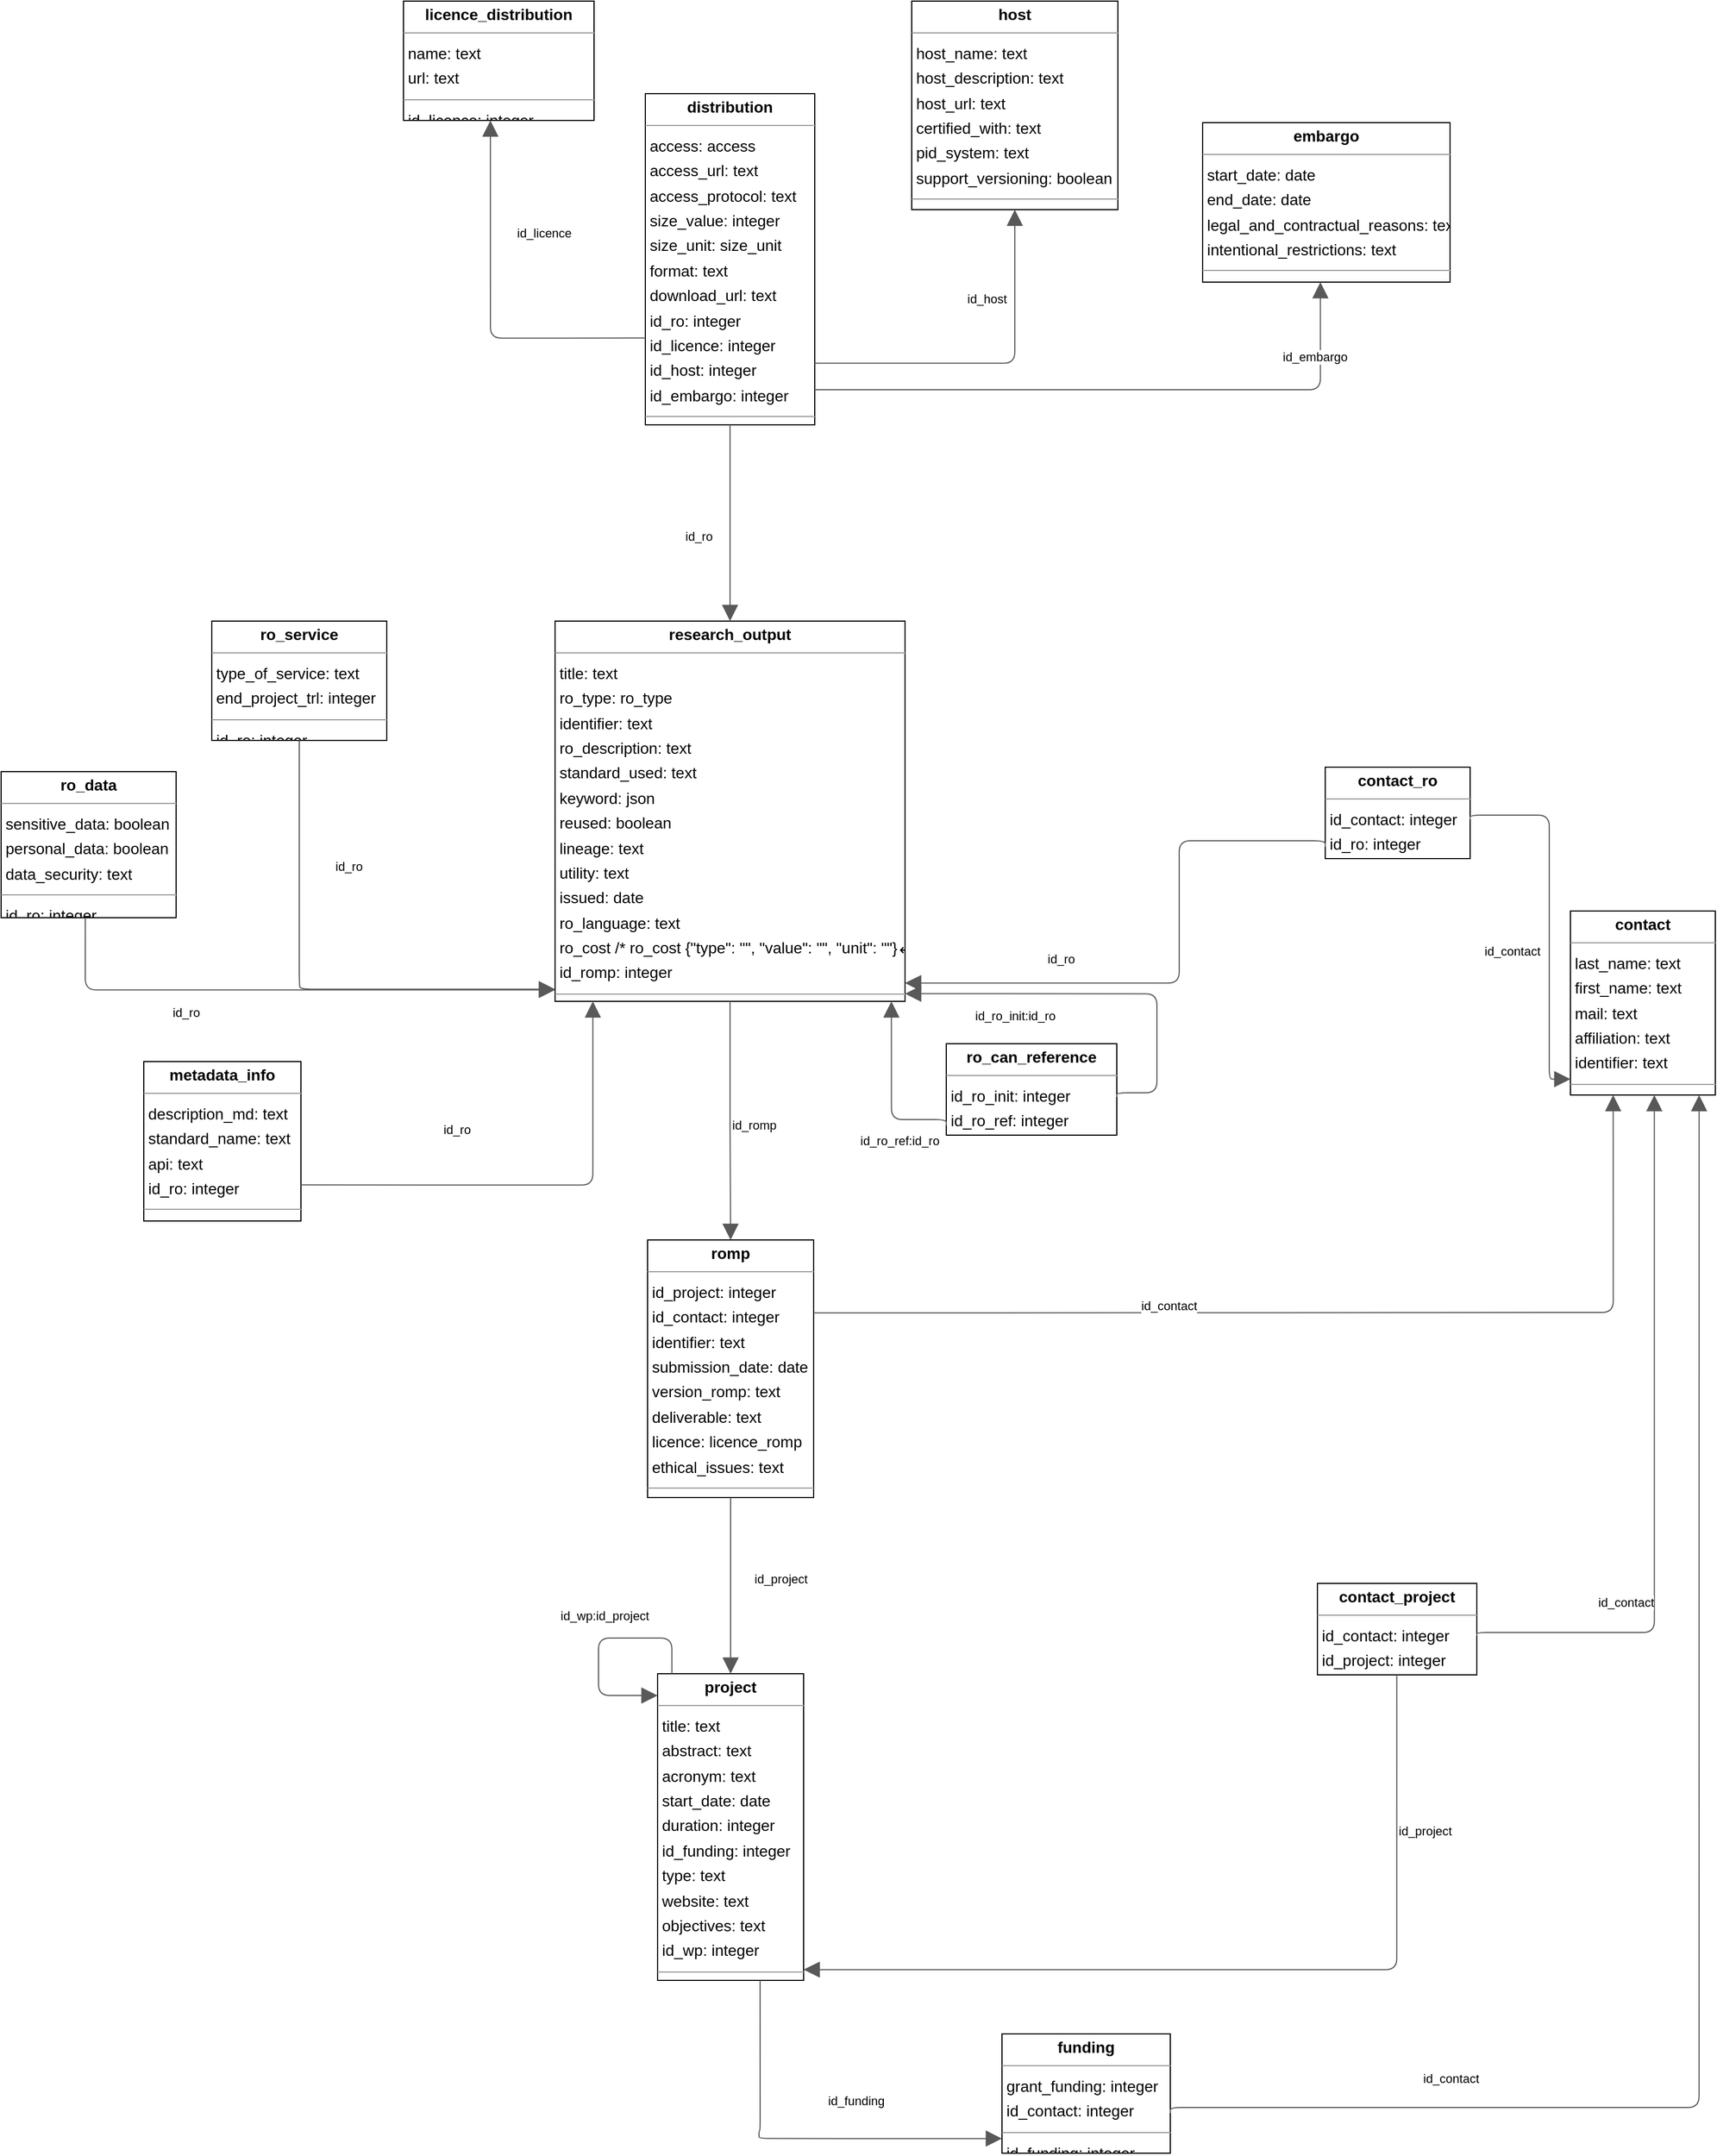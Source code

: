 <mxGraphModel dx="0" dy="0" grid="1" gridSize="10" guides="1" tooltips="1" connect="1" arrows="1" fold="1" page="0" pageScale="1" background="none" math="0" shadow="0">
  <root>
    <mxCell id="0" />
    <mxCell id="1" parent="0" />
    <mxCell id="node9" parent="1" vertex="1" value="&lt;p style=&quot;margin:0px;margin-top:4px;text-align:center;&quot;&gt;&lt;b&gt;contact&lt;/b&gt;&lt;/p&gt;&lt;hr size=&quot;1&quot;/&gt;&lt;p style=&quot;margin:0 0 0 4px;line-height:1.6;&quot;&gt; last_name: text&lt;br/&gt; first_name: text&lt;br/&gt; mail: text&lt;br/&gt; affiliation: text&lt;br/&gt; identifier: text&lt;/p&gt;&lt;hr size=&quot;1&quot;/&gt;&lt;p style=&quot;margin:0 0 0 4px;line-height:1.6;&quot;&gt; id_contact: integer&lt;/p&gt;" style="verticalAlign=top;align=left;overflow=fill;fontSize=14;fontFamily=Helvetica;html=1;rounded=0;shadow=0;comic=0;labelBackgroundColor=none;strokeWidth=1;">
      <mxGeometry x="1113" y="875" width="130" height="165" as="geometry" />
    </mxCell>
    <mxCell id="node7" parent="1" vertex="1" value="&lt;p style=&quot;margin:0px;margin-top:4px;text-align:center;&quot;&gt;&lt;b&gt;contact_project&lt;/b&gt;&lt;/p&gt;&lt;hr size=&quot;1&quot;/&gt;&lt;p style=&quot;margin:0 0 0 4px;line-height:1.6;&quot;&gt; id_contact: integer&lt;br/&gt; id_project: integer&lt;/p&gt;" style="verticalAlign=top;align=left;overflow=fill;fontSize=14;fontFamily=Helvetica;html=1;rounded=0;shadow=0;comic=0;labelBackgroundColor=none;strokeWidth=1;">
      <mxGeometry x="886" y="1478" width="143" height="82" as="geometry" />
    </mxCell>
    <mxCell id="node3" parent="1" vertex="1" value="&lt;p style=&quot;margin:0px;margin-top:4px;text-align:center;&quot;&gt;&lt;b&gt;contact_ro&lt;/b&gt;&lt;/p&gt;&lt;hr size=&quot;1&quot;/&gt;&lt;p style=&quot;margin:0 0 0 4px;line-height:1.6;&quot;&gt; id_contact: integer&lt;br/&gt; id_ro: integer&lt;/p&gt;" style="verticalAlign=top;align=left;overflow=fill;fontSize=14;fontFamily=Helvetica;html=1;rounded=0;shadow=0;comic=0;labelBackgroundColor=none;strokeWidth=1;">
      <mxGeometry x="893" y="746" width="130" height="82" as="geometry" />
    </mxCell>
    <mxCell id="node11" parent="1" vertex="1" value="&lt;p style=&quot;margin:0px;margin-top:4px;text-align:center;&quot;&gt;&lt;b&gt;distribution&lt;/b&gt;&lt;/p&gt;&lt;hr size=&quot;1&quot;/&gt;&lt;p style=&quot;margin:0 0 0 4px;line-height:1.6;&quot;&gt; access: access&lt;br/&gt; access_url: text&lt;br/&gt; access_protocol: text&lt;br/&gt; size_value: integer&lt;br/&gt; size_unit: size_unit&lt;br/&gt; format: text&lt;br/&gt; download_url: text&lt;br/&gt; id_ro: integer&lt;br/&gt; id_licence: integer&lt;br/&gt; id_host: integer&lt;br/&gt; id_embargo: integer&lt;/p&gt;&lt;hr size=&quot;1&quot;/&gt;&lt;p style=&quot;margin:0 0 0 4px;line-height:1.6;&quot;&gt; id_distribution: integer&lt;/p&gt;" style="verticalAlign=top;align=left;overflow=fill;fontSize=14;fontFamily=Helvetica;html=1;rounded=0;shadow=0;comic=0;labelBackgroundColor=none;strokeWidth=1;">
      <mxGeometry x="283" y="142" width="152" height="297" as="geometry" />
    </mxCell>
    <mxCell id="node6" parent="1" vertex="1" value="&lt;p style=&quot;margin:0px;margin-top:4px;text-align:center;&quot;&gt;&lt;b&gt;embargo&lt;/b&gt;&lt;/p&gt;&lt;hr size=&quot;1&quot;/&gt;&lt;p style=&quot;margin:0 0 0 4px;line-height:1.6;&quot;&gt; start_date: date&lt;br/&gt; end_date: date&lt;br/&gt; legal_and_contractual_reasons: text&lt;br/&gt; intentional_restrictions: text&lt;/p&gt;&lt;hr size=&quot;1&quot;/&gt;&lt;p style=&quot;margin:0 0 0 4px;line-height:1.6;&quot;&gt; id_embargo: integer&lt;/p&gt;" style="verticalAlign=top;align=left;overflow=fill;fontSize=14;fontFamily=Helvetica;html=1;rounded=0;shadow=0;comic=0;labelBackgroundColor=none;strokeWidth=1;">
      <mxGeometry x="783" y="168" width="222" height="143" as="geometry" />
    </mxCell>
    <mxCell id="node13" parent="1" vertex="1" value="&lt;p style=&quot;margin:0px;margin-top:4px;text-align:center;&quot;&gt;&lt;b&gt;funding&lt;/b&gt;&lt;/p&gt;&lt;hr size=&quot;1&quot;/&gt;&lt;p style=&quot;margin:0 0 0 4px;line-height:1.6;&quot;&gt; grant_funding: integer&lt;br/&gt; id_contact: integer&lt;/p&gt;&lt;hr size=&quot;1&quot;/&gt;&lt;p style=&quot;margin:0 0 0 4px;line-height:1.6;&quot;&gt; id_funding: integer&lt;/p&gt;" style="verticalAlign=top;align=left;overflow=fill;fontSize=14;fontFamily=Helvetica;html=1;rounded=0;shadow=0;comic=0;labelBackgroundColor=none;strokeWidth=1;">
      <mxGeometry x="603" y="1882" width="151" height="107" as="geometry" />
    </mxCell>
    <mxCell id="node0" parent="1" vertex="1" value="&lt;p style=&quot;margin:0px;margin-top:4px;text-align:center;&quot;&gt;&lt;b&gt;host&lt;/b&gt;&lt;/p&gt;&lt;hr size=&quot;1&quot;/&gt;&lt;p style=&quot;margin:0 0 0 4px;line-height:1.6;&quot;&gt; host_name: text&lt;br/&gt; host_description: text&lt;br/&gt; host_url: text&lt;br/&gt; certified_with: text&lt;br/&gt; pid_system: text&lt;br/&gt; support_versioning: boolean&lt;/p&gt;&lt;hr size=&quot;1&quot;/&gt;&lt;p style=&quot;margin:0 0 0 4px;line-height:1.6;&quot;&gt; id_host: integer&lt;/p&gt;" style="verticalAlign=top;align=left;overflow=fill;fontSize=14;fontFamily=Helvetica;html=1;rounded=0;shadow=0;comic=0;labelBackgroundColor=none;strokeWidth=1;">
      <mxGeometry x="522" y="59" width="185" height="187" as="geometry" />
    </mxCell>
    <mxCell id="node14" parent="1" vertex="1" value="&lt;p style=&quot;margin:0px;margin-top:4px;text-align:center;&quot;&gt;&lt;b&gt;licence_distribution&lt;/b&gt;&lt;/p&gt;&lt;hr size=&quot;1&quot;/&gt;&lt;p style=&quot;margin:0 0 0 4px;line-height:1.6;&quot;&gt; name: text&lt;br/&gt; url: text&lt;/p&gt;&lt;hr size=&quot;1&quot;/&gt;&lt;p style=&quot;margin:0 0 0 4px;line-height:1.6;&quot;&gt; id_licence: integer&lt;/p&gt;" style="verticalAlign=top;align=left;overflow=fill;fontSize=14;fontFamily=Helvetica;html=1;rounded=0;shadow=0;comic=0;labelBackgroundColor=none;strokeWidth=1;">
      <mxGeometry x="66" y="59" width="171" height="107" as="geometry" />
    </mxCell>
    <mxCell id="node12" parent="1" vertex="1" value="&lt;p style=&quot;margin:0px;margin-top:4px;text-align:center;&quot;&gt;&lt;b&gt;metadata_info&lt;/b&gt;&lt;/p&gt;&lt;hr size=&quot;1&quot;/&gt;&lt;p style=&quot;margin:0 0 0 4px;line-height:1.6;&quot;&gt; description_md: text&lt;br/&gt; standard_name: text&lt;br/&gt; api: text&lt;br/&gt; id_ro: integer&lt;/p&gt;&lt;hr size=&quot;1&quot;/&gt;&lt;p style=&quot;margin:0 0 0 4px;line-height:1.6;&quot;&gt; id_md_info: integer&lt;/p&gt;" style="verticalAlign=top;align=left;overflow=fill;fontSize=14;fontFamily=Helvetica;html=1;rounded=0;shadow=0;comic=0;labelBackgroundColor=none;strokeWidth=1;">
      <mxGeometry x="-167" y="1010" width="141" height="143" as="geometry" />
    </mxCell>
    <mxCell id="node5" parent="1" vertex="1" value="&lt;p style=&quot;margin:0px;margin-top:4px;text-align:center;&quot;&gt;&lt;b&gt;project&lt;/b&gt;&lt;/p&gt;&lt;hr size=&quot;1&quot;/&gt;&lt;p style=&quot;margin:0 0 0 4px;line-height:1.6;&quot;&gt; title: text&lt;br/&gt; abstract: text&lt;br/&gt; acronym: text&lt;br/&gt; start_date: date&lt;br/&gt; duration: integer&lt;br/&gt; id_funding: integer&lt;br/&gt; type: text&lt;br/&gt; website: text&lt;br/&gt; objectives: text&lt;br/&gt; id_wp: integer&lt;/p&gt;&lt;hr size=&quot;1&quot;/&gt;&lt;p style=&quot;margin:0 0 0 4px;line-height:1.6;&quot;&gt; id_project: integer&lt;/p&gt;" style="verticalAlign=top;align=left;overflow=fill;fontSize=14;fontFamily=Helvetica;html=1;rounded=0;shadow=0;comic=0;labelBackgroundColor=none;strokeWidth=1;">
      <mxGeometry x="294" y="1559" width="131" height="275" as="geometry" />
    </mxCell>
    <mxCell id="node4" parent="1" vertex="1" value="&lt;p style=&quot;margin:0px;margin-top:4px;text-align:center;&quot;&gt;&lt;b&gt;research_output&lt;/b&gt;&lt;/p&gt;&lt;hr size=&quot;1&quot;/&gt;&lt;p style=&quot;margin:0 0 0 4px;line-height:1.6;&quot;&gt; title: text&lt;br/&gt; ro_type: ro_type&lt;br/&gt; identifier: text&lt;br/&gt; ro_description: text&lt;br/&gt; standard_used: text&lt;br/&gt; keyword: json&lt;br/&gt; reused: boolean&lt;br/&gt; lineage: text&lt;br/&gt; utility: text&lt;br/&gt; issued: date&lt;br/&gt; ro_language: text&lt;br/&gt; ro_cost  /* ro_cost {&amp;quot;type&amp;quot;: &amp;quot;&amp;quot;, &amp;quot;value&amp;quot;: &amp;quot;&amp;quot;, &amp;quot;unit&amp;quot;: &amp;quot;&amp;quot;}↲ avec type = E... */: json&lt;br/&gt; id_romp: integer&lt;/p&gt;&lt;hr size=&quot;1&quot;/&gt;&lt;p style=&quot;margin:0 0 0 4px;line-height:1.6;&quot;&gt; id_ro: integer&lt;/p&gt;" style="verticalAlign=top;align=left;overflow=fill;fontSize=14;fontFamily=Helvetica;html=1;rounded=0;shadow=0;comic=0;labelBackgroundColor=none;strokeWidth=1;">
      <mxGeometry x="202" y="615" width="314" height="341" as="geometry" />
    </mxCell>
    <mxCell id="node1" parent="1" vertex="1" value="&lt;p style=&quot;margin:0px;margin-top:4px;text-align:center;&quot;&gt;&lt;b&gt;ro_can_reference&lt;/b&gt;&lt;/p&gt;&lt;hr size=&quot;1&quot;/&gt;&lt;p style=&quot;margin:0 0 0 4px;line-height:1.6;&quot;&gt; id_ro_init: integer&lt;br/&gt; id_ro_ref: integer&lt;/p&gt;" style="verticalAlign=top;align=left;overflow=fill;fontSize=14;fontFamily=Helvetica;html=1;rounded=0;shadow=0;comic=0;labelBackgroundColor=none;strokeWidth=1;">
      <mxGeometry x="553" y="994" width="153" height="82" as="geometry" />
    </mxCell>
    <mxCell id="node10" parent="1" vertex="1" value="&lt;p style=&quot;margin:0px;margin-top:4px;text-align:center;&quot;&gt;&lt;b&gt;ro_data&lt;/b&gt;&lt;/p&gt;&lt;hr size=&quot;1&quot;/&gt;&lt;p style=&quot;margin:0 0 0 4px;line-height:1.6;&quot;&gt; sensitive_data: boolean&lt;br/&gt; personal_data: boolean&lt;br/&gt; data_security: text&lt;/p&gt;&lt;hr size=&quot;1&quot;/&gt;&lt;p style=&quot;margin:0 0 0 4px;line-height:1.6;&quot;&gt; id_ro: integer&lt;/p&gt;" style="verticalAlign=top;align=left;overflow=fill;fontSize=14;fontFamily=Helvetica;html=1;rounded=0;shadow=0;comic=0;labelBackgroundColor=none;strokeWidth=1;">
      <mxGeometry x="-295" y="750" width="157" height="131" as="geometry" />
    </mxCell>
    <mxCell id="node8" parent="1" vertex="1" value="&lt;p style=&quot;margin:0px;margin-top:4px;text-align:center;&quot;&gt;&lt;b&gt;ro_service&lt;/b&gt;&lt;/p&gt;&lt;hr size=&quot;1&quot;/&gt;&lt;p style=&quot;margin:0 0 0 4px;line-height:1.6;&quot;&gt; type_of_service: text&lt;br/&gt; end_project_trl: integer&lt;/p&gt;&lt;hr size=&quot;1&quot;/&gt;&lt;p style=&quot;margin:0 0 0 4px;line-height:1.6;&quot;&gt; id_ro: integer&lt;/p&gt;" style="verticalAlign=top;align=left;overflow=fill;fontSize=14;fontFamily=Helvetica;html=1;rounded=0;shadow=0;comic=0;labelBackgroundColor=none;strokeWidth=1;">
      <mxGeometry x="-106" y="615" width="157" height="107" as="geometry" />
    </mxCell>
    <mxCell id="node2" parent="1" vertex="1" value="&lt;p style=&quot;margin:0px;margin-top:4px;text-align:center;&quot;&gt;&lt;b&gt;romp&lt;/b&gt;&lt;/p&gt;&lt;hr size=&quot;1&quot;/&gt;&lt;p style=&quot;margin:0 0 0 4px;line-height:1.6;&quot;&gt; id_project: integer&lt;br/&gt; id_contact: integer&lt;br/&gt; identifier: text&lt;br/&gt; submission_date: date&lt;br/&gt; version_romp: text&lt;br/&gt; deliverable: text&lt;br/&gt; licence: licence_romp&lt;br/&gt; ethical_issues: text&lt;/p&gt;&lt;hr size=&quot;1&quot;/&gt;&lt;p style=&quot;margin:0 0 0 4px;line-height:1.6;&quot;&gt; id_romp: integer&lt;/p&gt;" style="verticalAlign=top;align=left;overflow=fill;fontSize=14;fontFamily=Helvetica;html=1;rounded=0;shadow=0;comic=0;labelBackgroundColor=none;strokeWidth=1;">
      <mxGeometry x="285" y="1170" width="149" height="231" as="geometry" />
    </mxCell>
    <mxCell id="edge18" edge="1" value="" parent="1" source="node7" target="node9" style="html=1;rounded=1;edgeStyle=orthogonalEdgeStyle;dashed=0;startArrow=none;endArrow=block;endSize=12;strokeColor=#595959;exitX=1.000;exitY=0.572;exitDx=0;exitDy=0;entryX=0.579;entryY=1.000;entryDx=0;entryDy=0;">
      <mxGeometry width="50" height="50" relative="1" as="geometry">
        <Array as="points">
          <mxPoint x="1188" y="1522" />
        </Array>
      </mxGeometry>
    </mxCell>
    <mxCell id="label110" parent="edge18" vertex="1" connectable="0" value="id_contact" style="edgeLabel;resizable=0;html=1;align=left;verticalAlign=top;strokeColor=default;">
      <mxGeometry x="1136" y="1482" as="geometry" />
    </mxCell>
    <mxCell id="edge14" edge="1" value="" parent="1" source="node7" target="node5" style="html=1;rounded=1;edgeStyle=orthogonalEdgeStyle;dashed=0;startArrow=none;endArrow=block;endSize=12;strokeColor=#595959;exitX=0.498;exitY=1.000;exitDx=0;exitDy=0;entryX=1.000;entryY=0.965;entryDx=0;entryDy=0;">
      <mxGeometry width="50" height="50" relative="1" as="geometry">
        <Array as="points">
          <mxPoint x="957" y="1824" />
        </Array>
      </mxGeometry>
    </mxCell>
    <mxCell id="label86" parent="edge14" vertex="1" connectable="0" value="id_project" style="edgeLabel;resizable=0;html=1;align=left;verticalAlign=top;strokeColor=default;">
      <mxGeometry x="957" y="1687" as="geometry" />
    </mxCell>
    <mxCell id="edge8" edge="1" value="" parent="1" source="node3" target="node9" style="html=1;rounded=1;edgeStyle=orthogonalEdgeStyle;dashed=0;startArrow=none;endArrow=block;endSize=12;strokeColor=#595959;exitX=1.000;exitY=0.571;exitDx=0;exitDy=0;entryX=0.000;entryY=0.914;entryDx=0;entryDy=0;">
      <mxGeometry width="50" height="50" relative="1" as="geometry">
        <Array as="points">
          <mxPoint x="1094" y="789" />
          <mxPoint x="1094" y="1026" />
        </Array>
      </mxGeometry>
    </mxCell>
    <mxCell id="label50" parent="edge8" vertex="1" connectable="0" value="id_contact" style="edgeLabel;resizable=0;html=1;align=left;verticalAlign=top;strokeColor=default;">
      <mxGeometry x="1034" y="898" as="geometry" />
    </mxCell>
    <mxCell id="edge10" edge="1" value="" parent="1" source="node3" target="node4" style="html=1;rounded=1;edgeStyle=orthogonalEdgeStyle;dashed=0;startArrow=none;endArrow=block;endSize=12;strokeColor=#595959;exitX=0.000;exitY=0.872;exitDx=0;exitDy=0;entryX=1.000;entryY=0.952;entryDx=0;entryDy=0;">
      <mxGeometry width="50" height="50" relative="1" as="geometry">
        <Array as="points">
          <mxPoint x="762" y="812" />
          <mxPoint x="762" y="940" />
        </Array>
      </mxGeometry>
    </mxCell>
    <mxCell id="label62" parent="edge10" vertex="1" connectable="0" value="id_ro" style="edgeLabel;resizable=0;html=1;align=left;verticalAlign=top;strokeColor=default;">
      <mxGeometry x="642" y="905" as="geometry" />
    </mxCell>
    <mxCell id="edge17" edge="1" value="" parent="1" source="node11" target="node6" style="html=1;rounded=1;edgeStyle=orthogonalEdgeStyle;dashed=0;startArrow=none;endArrow=block;endSize=12;strokeColor=#595959;exitX=1.000;exitY=0.894;exitDx=0;exitDy=0;entryX=0.476;entryY=1.000;entryDx=0;entryDy=0;">
      <mxGeometry width="50" height="50" relative="1" as="geometry">
        <Array as="points">
          <mxPoint x="889" y="408" />
        </Array>
      </mxGeometry>
    </mxCell>
    <mxCell id="label104" parent="edge17" vertex="1" connectable="0" value="id_embargo" style="edgeLabel;resizable=0;html=1;align=left;verticalAlign=top;strokeColor=default;">
      <mxGeometry x="853" y="365" as="geometry" />
    </mxCell>
    <mxCell id="edge11" edge="1" value="" parent="1" source="node11" target="node0" style="html=1;rounded=1;edgeStyle=orthogonalEdgeStyle;dashed=0;startArrow=none;endArrow=block;endSize=12;strokeColor=#595959;exitX=1.000;exitY=0.814;exitDx=0;exitDy=0;entryX=0.500;entryY=1.000;entryDx=0;entryDy=0;">
      <mxGeometry width="50" height="50" relative="1" as="geometry">
        <Array as="points">
          <mxPoint x="615" y="384" />
        </Array>
      </mxGeometry>
    </mxCell>
    <mxCell id="label68" parent="edge11" vertex="1" connectable="0" value="id_host" style="edgeLabel;resizable=0;html=1;align=left;verticalAlign=top;strokeColor=default;">
      <mxGeometry x="570" y="313" as="geometry" />
    </mxCell>
    <mxCell id="edge13" edge="1" value="" parent="1" source="node11" target="node14" style="html=1;rounded=1;edgeStyle=orthogonalEdgeStyle;dashed=0;startArrow=none;endArrow=block;endSize=12;strokeColor=#595959;exitX=0.000;exitY=0.738;exitDx=0;exitDy=0;entryX=0.456;entryY=1.000;entryDx=0;entryDy=0;">
      <mxGeometry width="50" height="50" relative="1" as="geometry">
        <Array as="points">
          <mxPoint x="144" y="361" />
        </Array>
      </mxGeometry>
    </mxCell>
    <mxCell id="label80" parent="edge13" vertex="1" connectable="0" value="id_licence" style="edgeLabel;resizable=0;html=1;align=left;verticalAlign=top;strokeColor=default;">
      <mxGeometry x="166" y="254" as="geometry" />
    </mxCell>
    <mxCell id="edge3" edge="1" value="" parent="1" source="node11" target="node4" style="html=1;rounded=1;edgeStyle=orthogonalEdgeStyle;dashed=0;startArrow=none;endArrow=block;endSize=12;strokeColor=#595959;exitX=0.500;exitY=1.000;exitDx=0;exitDy=0;entryX=0.500;entryY=0.000;entryDx=0;entryDy=0;">
      <mxGeometry width="50" height="50" relative="1" as="geometry">
        <Array as="points">
          <mxPoint x="359" y="471" />
          <mxPoint x="359" y="471" />
        </Array>
      </mxGeometry>
    </mxCell>
    <mxCell id="label20" parent="edge3" vertex="1" connectable="0" value="id_ro" style="edgeLabel;resizable=0;html=1;align=left;verticalAlign=top;strokeColor=default;">
      <mxGeometry x="317" y="526" as="geometry" />
    </mxCell>
    <mxCell id="edge5" edge="1" value="" parent="1" source="node13" target="node9" style="html=1;rounded=1;edgeStyle=orthogonalEdgeStyle;dashed=0;startArrow=none;endArrow=block;endSize=12;strokeColor=#595959;exitX=1.000;exitY=0.663;exitDx=0;exitDy=0;entryX=0.888;entryY=1.000;entryDx=0;entryDy=0;">
      <mxGeometry width="50" height="50" relative="1" as="geometry">
        <Array as="points">
          <mxPoint x="1228" y="1948" />
        </Array>
      </mxGeometry>
    </mxCell>
    <mxCell id="label32" parent="edge5" vertex="1" connectable="0" value="id_contact" style="edgeLabel;resizable=0;html=1;align=left;verticalAlign=top;strokeColor=default;">
      <mxGeometry x="979" y="1909" as="geometry" />
    </mxCell>
    <mxCell id="edge7" edge="1" value="" parent="1" source="node12" target="node4" style="html=1;rounded=1;edgeStyle=orthogonalEdgeStyle;dashed=0;startArrow=none;endArrow=block;endSize=12;strokeColor=#595959;exitX=1.000;exitY=0.774;exitDx=0;exitDy=0;entryX=0.108;entryY=1.000;entryDx=0;entryDy=0;">
      <mxGeometry width="50" height="50" relative="1" as="geometry">
        <Array as="points">
          <mxPoint x="236" y="1120" />
        </Array>
      </mxGeometry>
    </mxCell>
    <mxCell id="label44" parent="edge7" vertex="1" connectable="0" value="id_ro" style="edgeLabel;resizable=0;html=1;align=left;verticalAlign=top;strokeColor=default;">
      <mxGeometry x="100" y="1058" as="geometry" />
    </mxCell>
    <mxCell id="edge4" edge="1" value="" parent="1" source="node5" target="node13" style="html=1;rounded=1;edgeStyle=orthogonalEdgeStyle;dashed=0;startArrow=none;endArrow=block;endSize=12;strokeColor=#595959;exitX=0.702;exitY=1.000;exitDx=0;exitDy=0;entryX=0.000;entryY=0.877;entryDx=0;entryDy=0;">
      <mxGeometry width="50" height="50" relative="1" as="geometry">
        <Array as="points">
          <mxPoint x="385" y="1969" />
        </Array>
      </mxGeometry>
    </mxCell>
    <mxCell id="label26" parent="edge4" vertex="1" connectable="0" value="id_funding" style="edgeLabel;resizable=0;html=1;align=left;verticalAlign=top;strokeColor=default;">
      <mxGeometry x="445" y="1929" as="geometry" />
    </mxCell>
    <mxCell id="edge12" edge="1" value="" parent="1" source="node5" target="node5" style="html=1;rounded=1;edgeStyle=orthogonalEdgeStyle;dashed=0;startArrow=none;endArrow=block;endSize=12;strokeColor=#595959;exitX=0.098;exitY=0.000;exitDx=0;exitDy=0;entryX=0.000;entryY=0.071;entryDx=0;entryDy=0;">
      <mxGeometry width="50" height="50" relative="1" as="geometry">
        <Array as="points">
          <mxPoint x="306" y="1527" />
          <mxPoint x="241" y="1527" />
          <mxPoint x="241" y="1579" />
        </Array>
      </mxGeometry>
    </mxCell>
    <mxCell id="label74" parent="edge12" vertex="1" connectable="0" value="id_wp:id_project" style="edgeLabel;resizable=0;html=1;align=left;verticalAlign=top;strokeColor=default;">
      <mxGeometry x="205" y="1494" as="geometry" />
    </mxCell>
    <mxCell id="edge0" edge="1" value="" parent="1" source="node4" target="node2" style="html=1;rounded=1;edgeStyle=orthogonalEdgeStyle;dashed=0;startArrow=none;endArrow=block;endSize=12;strokeColor=#595959;exitX=0.500;exitY=1.000;exitDx=0;exitDy=0;entryX=0.500;entryY=0.000;entryDx=0;entryDy=0;">
      <mxGeometry width="50" height="50" relative="1" as="geometry">
        <Array as="points" />
      </mxGeometry>
    </mxCell>
    <mxCell id="label2" parent="edge0" vertex="1" connectable="0" value="id_romp" style="edgeLabel;resizable=0;html=1;align=left;verticalAlign=top;strokeColor=default;">
      <mxGeometry x="359" y="1054" as="geometry" />
    </mxCell>
    <mxCell id="edge6" edge="1" value="" parent="1" source="node1" target="node4" style="html=1;rounded=1;edgeStyle=orthogonalEdgeStyle;dashed=0;startArrow=none;endArrow=block;endSize=12;strokeColor=#595959;exitX=1.000;exitY=0.582;exitDx=0;exitDy=0;entryX=1.000;entryY=0.980;entryDx=0;entryDy=0;">
      <mxGeometry width="50" height="50" relative="1" as="geometry">
        <Array as="points">
          <mxPoint x="742" y="1038" />
          <mxPoint x="742" y="949" />
        </Array>
      </mxGeometry>
    </mxCell>
    <mxCell id="label38" parent="edge6" vertex="1" connectable="0" value="id_ro_init:id_ro" style="edgeLabel;resizable=0;html=1;align=left;verticalAlign=top;strokeColor=default;">
      <mxGeometry x="577" y="956" as="geometry" />
    </mxCell>
    <mxCell id="edge9" edge="1" value="" parent="1" source="node1" target="node4" style="html=1;rounded=1;edgeStyle=orthogonalEdgeStyle;dashed=0;startArrow=none;endArrow=block;endSize=12;strokeColor=#595959;exitX=0.000;exitY=0.893;exitDx=0;exitDy=0;entryX=0.961;entryY=1.000;entryDx=0;entryDy=0;">
      <mxGeometry width="50" height="50" relative="1" as="geometry">
        <Array as="points">
          <mxPoint x="504" y="1062" />
        </Array>
      </mxGeometry>
    </mxCell>
    <mxCell id="label56" parent="edge9" vertex="1" connectable="0" value="id_ro_ref:id_ro" style="edgeLabel;resizable=0;html=1;align=left;verticalAlign=top;strokeColor=default;">
      <mxGeometry x="474" y="1068" as="geometry" />
    </mxCell>
    <mxCell id="edge15" edge="1" value="" parent="1" source="node10" target="node4" style="html=1;rounded=1;edgeStyle=orthogonalEdgeStyle;dashed=0;startArrow=none;endArrow=block;endSize=12;strokeColor=#595959;exitX=0.481;exitY=1.000;exitDx=0;exitDy=0;entryX=0.000;entryY=0.970;entryDx=0;entryDy=0;">
      <mxGeometry width="50" height="50" relative="1" as="geometry">
        <Array as="points">
          <mxPoint x="-219" y="946" />
        </Array>
      </mxGeometry>
    </mxCell>
    <mxCell id="label92" parent="edge15" vertex="1" connectable="0" value="id_ro" style="edgeLabel;resizable=0;html=1;align=left;verticalAlign=top;strokeColor=default;">
      <mxGeometry x="-143" y="953" as="geometry" />
    </mxCell>
    <mxCell id="edge1" edge="1" value="" parent="1" source="node8" target="node4" style="html=1;rounded=1;edgeStyle=orthogonalEdgeStyle;dashed=0;startArrow=none;endArrow=block;endSize=12;strokeColor=#595959;exitX=0.500;exitY=1.000;exitDx=0;exitDy=0;entryX=0.000;entryY=0.968;entryDx=0;entryDy=0;">
      <mxGeometry width="50" height="50" relative="1" as="geometry">
        <Array as="points">
          <mxPoint x="-27" y="935" />
          <mxPoint x="-27" y="935" />
          <mxPoint x="-27" y="945" />
        </Array>
      </mxGeometry>
    </mxCell>
    <mxCell id="label8" parent="edge1" vertex="1" connectable="0" value="id_ro" style="edgeLabel;resizable=0;html=1;align=left;verticalAlign=top;strokeColor=default;">
      <mxGeometry x="3" y="822" as="geometry" />
    </mxCell>
    <mxCell id="edge2" edge="1" value="" parent="1" source="node2" target="node9" style="html=1;rounded=1;edgeStyle=orthogonalEdgeStyle;dashed=0;startArrow=none;endArrow=block;endSize=12;strokeColor=#595959;exitX=1.000;exitY=0.283;exitDx=0;exitDy=0;entryX=0.295;entryY=1.000;entryDx=0;entryDy=0;">
      <mxGeometry width="50" height="50" relative="1" as="geometry">
        <Array as="points">
          <mxPoint x="569" y="1235" />
          <mxPoint x="569" y="1235" />
          <mxPoint x="1151" y="1235" />
        </Array>
      </mxGeometry>
    </mxCell>
    <mxCell id="label14" parent="edge2" vertex="1" connectable="0" value="id_contact" style="edgeLabel;resizable=0;html=1;align=left;verticalAlign=top;strokeColor=default;">
      <mxGeometry x="726" y="1216" as="geometry" />
    </mxCell>
    <mxCell id="edge16" edge="1" value="" parent="1" source="node2" target="node5" style="html=1;rounded=1;edgeStyle=orthogonalEdgeStyle;dashed=0;startArrow=none;endArrow=block;endSize=12;strokeColor=#595959;exitX=0.500;exitY=1.000;exitDx=0;exitDy=0;entryX=0.500;entryY=0.000;entryDx=0;entryDy=0;">
      <mxGeometry width="50" height="50" relative="1" as="geometry">
        <Array as="points" />
      </mxGeometry>
    </mxCell>
    <mxCell id="label98" parent="edge16" vertex="1" connectable="0" value="id_project" style="edgeLabel;resizable=0;html=1;align=left;verticalAlign=top;strokeColor=default;">
      <mxGeometry x="379" y="1461" as="geometry" />
    </mxCell>
  </root>
</mxGraphModel>